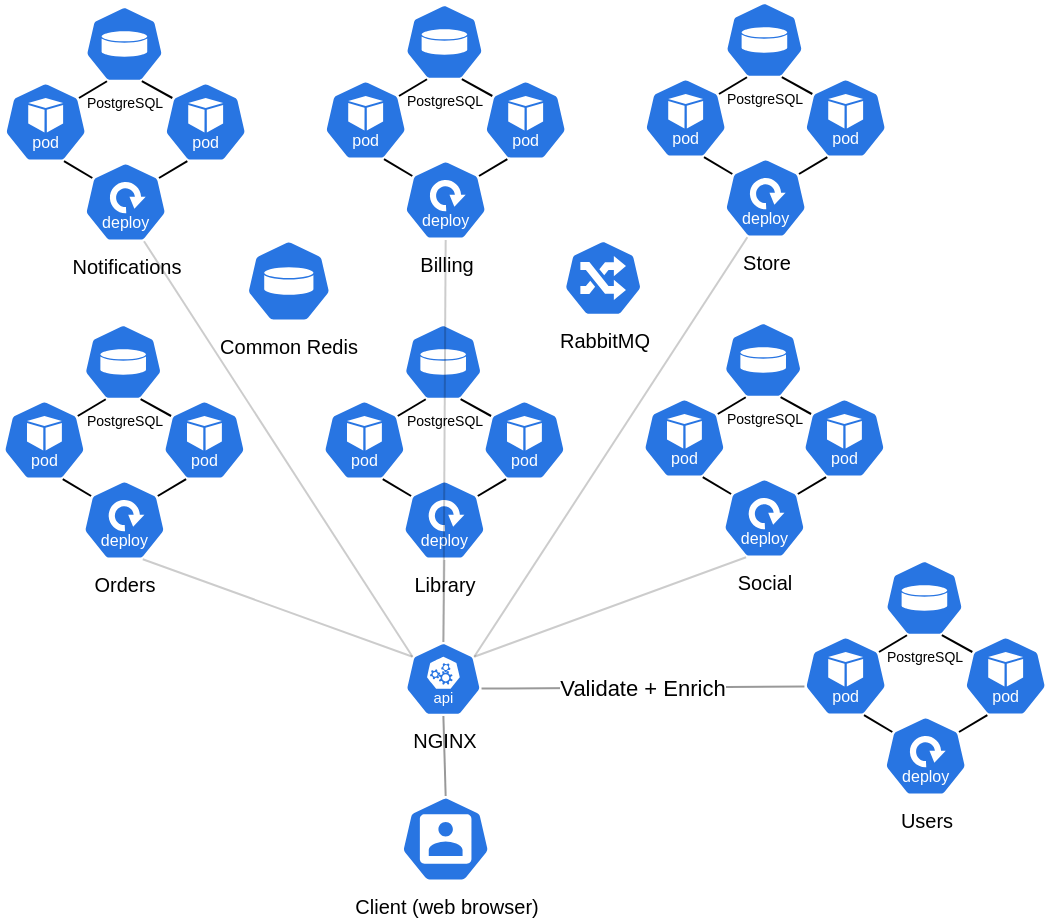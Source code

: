 <mxfile version="26.2.15">
  <diagram name="Page-1" id="XdLZLVG_TSDOhy-pS7y8">
    <mxGraphModel dx="920" dy="573" grid="1" gridSize="10" guides="1" tooltips="1" connect="1" arrows="1" fold="1" page="1" pageScale="1" pageWidth="850" pageHeight="1100" math="0" shadow="0">
      <root>
        <mxCell id="0" />
        <mxCell id="1" parent="0" />
        <mxCell id="DXQPKdHqUTOvbUS4N7-0-32" value="Notifications" style="aspect=fixed;sketch=0;html=1;dashed=0;whitespace=wrap;verticalLabelPosition=bottom;verticalAlign=top;fillColor=#2875E2;strokeColor=#ffffff;points=[[0.005,0.63,0],[0.1,0.2,0],[0.9,0.2,0],[0.5,0,0],[0.995,0.63,0],[0.72,0.99,0],[0.5,1,0],[0.28,0.99,0]];shape=mxgraph.kubernetes.icon2;kubernetesLabel=1;prIcon=deploy;fontSize=10;" vertex="1" parent="1">
          <mxGeometry x="200.0" y="120" width="41.67" height="40" as="geometry" />
        </mxCell>
        <mxCell id="DXQPKdHqUTOvbUS4N7-0-33" value="" style="aspect=fixed;sketch=0;html=1;dashed=0;whitespace=wrap;verticalLabelPosition=bottom;verticalAlign=top;fillColor=#2875E2;strokeColor=#ffffff;points=[[0.005,0.63,0],[0.1,0.2,0],[0.9,0.2,0],[0.5,0,0],[0.995,0.63,0],[0.72,0.99,0],[0.5,1,0],[0.28,0.99,0]];shape=mxgraph.kubernetes.icon2;kubernetesLabel=1;prIcon=pod" vertex="1" parent="1">
          <mxGeometry x="160" y="80" width="41.67" height="40" as="geometry" />
        </mxCell>
        <mxCell id="DXQPKdHqUTOvbUS4N7-0-34" value="" style="aspect=fixed;sketch=0;html=1;dashed=0;whitespace=wrap;verticalLabelPosition=bottom;verticalAlign=top;fillColor=#2875E2;strokeColor=#ffffff;points=[[0.005,0.63,0],[0.1,0.2,0],[0.9,0.2,0],[0.5,0,0],[0.995,0.63,0],[0.72,0.99,0],[0.5,1,0],[0.28,0.99,0]];shape=mxgraph.kubernetes.icon2;kubernetesLabel=1;prIcon=pod" vertex="1" parent="1">
          <mxGeometry x="240" y="80" width="41.67" height="40" as="geometry" />
        </mxCell>
        <mxCell id="DXQPKdHqUTOvbUS4N7-0-35" style="rounded=0;orthogonalLoop=1;jettySize=auto;html=1;exitX=0.9;exitY=0.2;exitDx=0;exitDy=0;exitPerimeter=0;entryX=0.28;entryY=0.99;entryDx=0;entryDy=0;entryPerimeter=0;strokeColor=default;endArrow=none;startFill=0;" edge="1" parent="1" source="DXQPKdHqUTOvbUS4N7-0-32" target="DXQPKdHqUTOvbUS4N7-0-34">
          <mxGeometry relative="1" as="geometry" />
        </mxCell>
        <mxCell id="DXQPKdHqUTOvbUS4N7-0-36" style="rounded=0;orthogonalLoop=1;jettySize=auto;html=1;exitX=0.1;exitY=0.2;exitDx=0;exitDy=0;exitPerimeter=0;entryX=0.72;entryY=0.99;entryDx=0;entryDy=0;entryPerimeter=0;endArrow=none;startFill=0;" edge="1" parent="1" source="DXQPKdHqUTOvbUS4N7-0-32" target="DXQPKdHqUTOvbUS4N7-0-33">
          <mxGeometry relative="1" as="geometry" />
        </mxCell>
        <mxCell id="DXQPKdHqUTOvbUS4N7-0-42" value="Common Redis" style="aspect=fixed;sketch=0;html=1;dashed=0;whitespace=wrap;verticalLabelPosition=bottom;verticalAlign=top;fillColor=#2875E2;strokeColor=#ffffff;points=[[0.005,0.63,0],[0.1,0.2,0],[0.9,0.2,0],[0.5,0,0],[0.995,0.63,0],[0.72,0.99,0],[0.5,1,0],[0.28,0.99,0]];shape=mxgraph.kubernetes.icon2;prIcon=pv;fontSize=10;" vertex="1" parent="1">
          <mxGeometry x="281.05" y="159" width="42.72" height="41" as="geometry" />
        </mxCell>
        <mxCell id="DXQPKdHqUTOvbUS4N7-0-43" value="PostgreSQL" style="aspect=fixed;sketch=0;html=1;dashed=0;whitespace=wrap;verticalLabelPosition=bottom;verticalAlign=top;fillColor=#2875E2;strokeColor=#ffffff;points=[[0.005,0.63,0],[0.1,0.2,0],[0.9,0.2,0],[0.5,0,0],[0.995,0.63,0],[0.72,0.99,0],[0.5,1,0],[0.28,0.99,0]];shape=mxgraph.kubernetes.icon2;prIcon=pv;fontSize=7;" vertex="1" parent="1">
          <mxGeometry x="200.42" y="42" width="39.58" height="38" as="geometry" />
        </mxCell>
        <mxCell id="DXQPKdHqUTOvbUS4N7-0-44" style="rounded=0;orthogonalLoop=1;jettySize=auto;html=1;exitX=0.1;exitY=0.2;exitDx=0;exitDy=0;exitPerimeter=0;entryX=0.72;entryY=0.99;entryDx=0;entryDy=0;entryPerimeter=0;endArrow=none;startFill=0;" edge="1" parent="1" source="DXQPKdHqUTOvbUS4N7-0-34" target="DXQPKdHqUTOvbUS4N7-0-43">
          <mxGeometry relative="1" as="geometry" />
        </mxCell>
        <mxCell id="DXQPKdHqUTOvbUS4N7-0-45" style="rounded=0;orthogonalLoop=1;jettySize=auto;html=1;exitX=0.9;exitY=0.2;exitDx=0;exitDy=0;exitPerimeter=0;entryX=0.28;entryY=0.99;entryDx=0;entryDy=0;entryPerimeter=0;endArrow=none;startFill=0;" edge="1" parent="1" source="DXQPKdHqUTOvbUS4N7-0-33" target="DXQPKdHqUTOvbUS4N7-0-43">
          <mxGeometry relative="1" as="geometry" />
        </mxCell>
        <mxCell id="DXQPKdHqUTOvbUS4N7-0-46" value="Billing" style="aspect=fixed;sketch=0;html=1;dashed=0;whitespace=wrap;verticalLabelPosition=bottom;verticalAlign=top;fillColor=#2875E2;strokeColor=#ffffff;points=[[0.005,0.63,0],[0.1,0.2,0],[0.9,0.2,0],[0.5,0,0],[0.995,0.63,0],[0.72,0.99,0],[0.5,1,0],[0.28,0.99,0]];shape=mxgraph.kubernetes.icon2;kubernetesLabel=1;prIcon=deploy;fontSize=10;" vertex="1" parent="1">
          <mxGeometry x="360" y="119" width="41.67" height="40" as="geometry" />
        </mxCell>
        <mxCell id="DXQPKdHqUTOvbUS4N7-0-47" value="" style="aspect=fixed;sketch=0;html=1;dashed=0;whitespace=wrap;verticalLabelPosition=bottom;verticalAlign=top;fillColor=#2875E2;strokeColor=#ffffff;points=[[0.005,0.63,0],[0.1,0.2,0],[0.9,0.2,0],[0.5,0,0],[0.995,0.63,0],[0.72,0.99,0],[0.5,1,0],[0.28,0.99,0]];shape=mxgraph.kubernetes.icon2;kubernetesLabel=1;prIcon=pod" vertex="1" parent="1">
          <mxGeometry x="320" y="79" width="41.67" height="40" as="geometry" />
        </mxCell>
        <mxCell id="DXQPKdHqUTOvbUS4N7-0-48" value="" style="aspect=fixed;sketch=0;html=1;dashed=0;whitespace=wrap;verticalLabelPosition=bottom;verticalAlign=top;fillColor=#2875E2;strokeColor=#ffffff;points=[[0.005,0.63,0],[0.1,0.2,0],[0.9,0.2,0],[0.5,0,0],[0.995,0.63,0],[0.72,0.99,0],[0.5,1,0],[0.28,0.99,0]];shape=mxgraph.kubernetes.icon2;kubernetesLabel=1;prIcon=pod" vertex="1" parent="1">
          <mxGeometry x="400" y="79" width="41.67" height="40" as="geometry" />
        </mxCell>
        <mxCell id="DXQPKdHqUTOvbUS4N7-0-49" style="rounded=0;orthogonalLoop=1;jettySize=auto;html=1;exitX=0.9;exitY=0.2;exitDx=0;exitDy=0;exitPerimeter=0;entryX=0.28;entryY=0.99;entryDx=0;entryDy=0;entryPerimeter=0;strokeColor=default;endArrow=none;startFill=0;" edge="1" parent="1" source="DXQPKdHqUTOvbUS4N7-0-46" target="DXQPKdHqUTOvbUS4N7-0-48">
          <mxGeometry relative="1" as="geometry" />
        </mxCell>
        <mxCell id="DXQPKdHqUTOvbUS4N7-0-50" style="rounded=0;orthogonalLoop=1;jettySize=auto;html=1;exitX=0.1;exitY=0.2;exitDx=0;exitDy=0;exitPerimeter=0;entryX=0.72;entryY=0.99;entryDx=0;entryDy=0;entryPerimeter=0;endArrow=none;startFill=0;" edge="1" parent="1" source="DXQPKdHqUTOvbUS4N7-0-46" target="DXQPKdHqUTOvbUS4N7-0-47">
          <mxGeometry relative="1" as="geometry" />
        </mxCell>
        <mxCell id="DXQPKdHqUTOvbUS4N7-0-51" value="PostgreSQL" style="aspect=fixed;sketch=0;html=1;dashed=0;whitespace=wrap;verticalLabelPosition=bottom;verticalAlign=top;fillColor=#2875E2;strokeColor=#ffffff;points=[[0.005,0.63,0],[0.1,0.2,0],[0.9,0.2,0],[0.5,0,0],[0.995,0.63,0],[0.72,0.99,0],[0.5,1,0],[0.28,0.99,0]];shape=mxgraph.kubernetes.icon2;prIcon=pv;fontSize=7;" vertex="1" parent="1">
          <mxGeometry x="360.42" y="41" width="39.58" height="38" as="geometry" />
        </mxCell>
        <mxCell id="DXQPKdHqUTOvbUS4N7-0-52" style="rounded=0;orthogonalLoop=1;jettySize=auto;html=1;exitX=0.1;exitY=0.2;exitDx=0;exitDy=0;exitPerimeter=0;entryX=0.72;entryY=0.99;entryDx=0;entryDy=0;entryPerimeter=0;endArrow=none;startFill=0;" edge="1" parent="1" source="DXQPKdHqUTOvbUS4N7-0-48" target="DXQPKdHqUTOvbUS4N7-0-51">
          <mxGeometry relative="1" as="geometry" />
        </mxCell>
        <mxCell id="DXQPKdHqUTOvbUS4N7-0-53" style="rounded=0;orthogonalLoop=1;jettySize=auto;html=1;exitX=0.9;exitY=0.2;exitDx=0;exitDy=0;exitPerimeter=0;entryX=0.28;entryY=0.99;entryDx=0;entryDy=0;entryPerimeter=0;endArrow=none;startFill=0;" edge="1" parent="1" source="DXQPKdHqUTOvbUS4N7-0-47" target="DXQPKdHqUTOvbUS4N7-0-51">
          <mxGeometry relative="1" as="geometry" />
        </mxCell>
        <mxCell id="DXQPKdHqUTOvbUS4N7-0-55" value="Store" style="aspect=fixed;sketch=0;html=1;dashed=0;whitespace=wrap;verticalLabelPosition=bottom;verticalAlign=top;fillColor=#2875E2;strokeColor=#ffffff;points=[[0.005,0.63,0],[0.1,0.2,0],[0.9,0.2,0],[0.5,0,0],[0.995,0.63,0],[0.72,0.99,0],[0.5,1,0],[0.28,0.99,0]];shape=mxgraph.kubernetes.icon2;kubernetesLabel=1;prIcon=deploy;fontSize=10;" vertex="1" parent="1">
          <mxGeometry x="520" y="118" width="41.67" height="40" as="geometry" />
        </mxCell>
        <mxCell id="DXQPKdHqUTOvbUS4N7-0-56" value="" style="aspect=fixed;sketch=0;html=1;dashed=0;whitespace=wrap;verticalLabelPosition=bottom;verticalAlign=top;fillColor=#2875E2;strokeColor=#ffffff;points=[[0.005,0.63,0],[0.1,0.2,0],[0.9,0.2,0],[0.5,0,0],[0.995,0.63,0],[0.72,0.99,0],[0.5,1,0],[0.28,0.99,0]];shape=mxgraph.kubernetes.icon2;kubernetesLabel=1;prIcon=pod" vertex="1" parent="1">
          <mxGeometry x="480" y="78" width="41.67" height="40" as="geometry" />
        </mxCell>
        <mxCell id="DXQPKdHqUTOvbUS4N7-0-57" value="" style="aspect=fixed;sketch=0;html=1;dashed=0;whitespace=wrap;verticalLabelPosition=bottom;verticalAlign=top;fillColor=#2875E2;strokeColor=#ffffff;points=[[0.005,0.63,0],[0.1,0.2,0],[0.9,0.2,0],[0.5,0,0],[0.995,0.63,0],[0.72,0.99,0],[0.5,1,0],[0.28,0.99,0]];shape=mxgraph.kubernetes.icon2;kubernetesLabel=1;prIcon=pod" vertex="1" parent="1">
          <mxGeometry x="560" y="78" width="41.67" height="40" as="geometry" />
        </mxCell>
        <mxCell id="DXQPKdHqUTOvbUS4N7-0-58" style="rounded=0;orthogonalLoop=1;jettySize=auto;html=1;exitX=0.9;exitY=0.2;exitDx=0;exitDy=0;exitPerimeter=0;entryX=0.28;entryY=0.99;entryDx=0;entryDy=0;entryPerimeter=0;strokeColor=default;endArrow=none;startFill=0;" edge="1" parent="1" source="DXQPKdHqUTOvbUS4N7-0-55" target="DXQPKdHqUTOvbUS4N7-0-57">
          <mxGeometry relative="1" as="geometry" />
        </mxCell>
        <mxCell id="DXQPKdHqUTOvbUS4N7-0-59" style="rounded=0;orthogonalLoop=1;jettySize=auto;html=1;exitX=0.1;exitY=0.2;exitDx=0;exitDy=0;exitPerimeter=0;entryX=0.72;entryY=0.99;entryDx=0;entryDy=0;entryPerimeter=0;endArrow=none;startFill=0;" edge="1" parent="1" source="DXQPKdHqUTOvbUS4N7-0-55" target="DXQPKdHqUTOvbUS4N7-0-56">
          <mxGeometry relative="1" as="geometry" />
        </mxCell>
        <mxCell id="DXQPKdHqUTOvbUS4N7-0-60" value="PostgreSQL" style="aspect=fixed;sketch=0;html=1;dashed=0;whitespace=wrap;verticalLabelPosition=bottom;verticalAlign=top;fillColor=#2875E2;strokeColor=#ffffff;points=[[0.005,0.63,0],[0.1,0.2,0],[0.9,0.2,0],[0.5,0,0],[0.995,0.63,0],[0.72,0.99,0],[0.5,1,0],[0.28,0.99,0]];shape=mxgraph.kubernetes.icon2;prIcon=pv;fontSize=7;" vertex="1" parent="1">
          <mxGeometry x="520.42" y="40" width="39.58" height="38" as="geometry" />
        </mxCell>
        <mxCell id="DXQPKdHqUTOvbUS4N7-0-61" style="rounded=0;orthogonalLoop=1;jettySize=auto;html=1;exitX=0.1;exitY=0.2;exitDx=0;exitDy=0;exitPerimeter=0;entryX=0.72;entryY=0.99;entryDx=0;entryDy=0;entryPerimeter=0;endArrow=none;startFill=0;" edge="1" parent="1" source="DXQPKdHqUTOvbUS4N7-0-57" target="DXQPKdHqUTOvbUS4N7-0-60">
          <mxGeometry relative="1" as="geometry" />
        </mxCell>
        <mxCell id="DXQPKdHqUTOvbUS4N7-0-62" style="rounded=0;orthogonalLoop=1;jettySize=auto;html=1;exitX=0.9;exitY=0.2;exitDx=0;exitDy=0;exitPerimeter=0;entryX=0.28;entryY=0.99;entryDx=0;entryDy=0;entryPerimeter=0;endArrow=none;startFill=0;" edge="1" parent="1" source="DXQPKdHqUTOvbUS4N7-0-56" target="DXQPKdHqUTOvbUS4N7-0-60">
          <mxGeometry relative="1" as="geometry" />
        </mxCell>
        <mxCell id="DXQPKdHqUTOvbUS4N7-0-63" value="Orders" style="aspect=fixed;sketch=0;html=1;dashed=0;whitespace=wrap;verticalLabelPosition=bottom;verticalAlign=top;fillColor=#2875E2;strokeColor=#ffffff;points=[[0.005,0.63,0],[0.1,0.2,0],[0.9,0.2,0],[0.5,0,0],[0.995,0.63,0],[0.72,0.99,0],[0.5,1,0],[0.28,0.99,0]];shape=mxgraph.kubernetes.icon2;kubernetesLabel=1;prIcon=deploy;fontSize=10;" vertex="1" parent="1">
          <mxGeometry x="199.38" y="279" width="41.67" height="40" as="geometry" />
        </mxCell>
        <mxCell id="DXQPKdHqUTOvbUS4N7-0-64" value="" style="aspect=fixed;sketch=0;html=1;dashed=0;whitespace=wrap;verticalLabelPosition=bottom;verticalAlign=top;fillColor=#2875E2;strokeColor=#ffffff;points=[[0.005,0.63,0],[0.1,0.2,0],[0.9,0.2,0],[0.5,0,0],[0.995,0.63,0],[0.72,0.99,0],[0.5,1,0],[0.28,0.99,0]];shape=mxgraph.kubernetes.icon2;kubernetesLabel=1;prIcon=pod" vertex="1" parent="1">
          <mxGeometry x="159.38" y="239" width="41.67" height="40" as="geometry" />
        </mxCell>
        <mxCell id="DXQPKdHqUTOvbUS4N7-0-65" value="" style="aspect=fixed;sketch=0;html=1;dashed=0;whitespace=wrap;verticalLabelPosition=bottom;verticalAlign=top;fillColor=#2875E2;strokeColor=#ffffff;points=[[0.005,0.63,0],[0.1,0.2,0],[0.9,0.2,0],[0.5,0,0],[0.995,0.63,0],[0.72,0.99,0],[0.5,1,0],[0.28,0.99,0]];shape=mxgraph.kubernetes.icon2;kubernetesLabel=1;prIcon=pod" vertex="1" parent="1">
          <mxGeometry x="239.38" y="239" width="41.67" height="40" as="geometry" />
        </mxCell>
        <mxCell id="DXQPKdHqUTOvbUS4N7-0-66" style="rounded=0;orthogonalLoop=1;jettySize=auto;html=1;exitX=0.9;exitY=0.2;exitDx=0;exitDy=0;exitPerimeter=0;entryX=0.28;entryY=0.99;entryDx=0;entryDy=0;entryPerimeter=0;strokeColor=default;endArrow=none;startFill=0;" edge="1" parent="1" source="DXQPKdHqUTOvbUS4N7-0-63" target="DXQPKdHqUTOvbUS4N7-0-65">
          <mxGeometry relative="1" as="geometry" />
        </mxCell>
        <mxCell id="DXQPKdHqUTOvbUS4N7-0-67" style="rounded=0;orthogonalLoop=1;jettySize=auto;html=1;exitX=0.1;exitY=0.2;exitDx=0;exitDy=0;exitPerimeter=0;entryX=0.72;entryY=0.99;entryDx=0;entryDy=0;entryPerimeter=0;endArrow=none;startFill=0;" edge="1" parent="1" source="DXQPKdHqUTOvbUS4N7-0-63" target="DXQPKdHqUTOvbUS4N7-0-64">
          <mxGeometry relative="1" as="geometry" />
        </mxCell>
        <mxCell id="DXQPKdHqUTOvbUS4N7-0-68" value="PostgreSQL" style="aspect=fixed;sketch=0;html=1;dashed=0;whitespace=wrap;verticalLabelPosition=bottom;verticalAlign=top;fillColor=#2875E2;strokeColor=#ffffff;points=[[0.005,0.63,0],[0.1,0.2,0],[0.9,0.2,0],[0.5,0,0],[0.995,0.63,0],[0.72,0.99,0],[0.5,1,0],[0.28,0.99,0]];shape=mxgraph.kubernetes.icon2;prIcon=pv;fontSize=7;" vertex="1" parent="1">
          <mxGeometry x="199.8" y="201" width="39.58" height="38" as="geometry" />
        </mxCell>
        <mxCell id="DXQPKdHqUTOvbUS4N7-0-69" style="rounded=0;orthogonalLoop=1;jettySize=auto;html=1;exitX=0.1;exitY=0.2;exitDx=0;exitDy=0;exitPerimeter=0;entryX=0.72;entryY=0.99;entryDx=0;entryDy=0;entryPerimeter=0;endArrow=none;startFill=0;" edge="1" parent="1" source="DXQPKdHqUTOvbUS4N7-0-65" target="DXQPKdHqUTOvbUS4N7-0-68">
          <mxGeometry relative="1" as="geometry" />
        </mxCell>
        <mxCell id="DXQPKdHqUTOvbUS4N7-0-70" style="rounded=0;orthogonalLoop=1;jettySize=auto;html=1;exitX=0.9;exitY=0.2;exitDx=0;exitDy=0;exitPerimeter=0;entryX=0.28;entryY=0.99;entryDx=0;entryDy=0;entryPerimeter=0;endArrow=none;startFill=0;" edge="1" parent="1" source="DXQPKdHqUTOvbUS4N7-0-64" target="DXQPKdHqUTOvbUS4N7-0-68">
          <mxGeometry relative="1" as="geometry" />
        </mxCell>
        <mxCell id="DXQPKdHqUTOvbUS4N7-0-71" value="Library" style="aspect=fixed;sketch=0;html=1;dashed=0;whitespace=wrap;verticalLabelPosition=bottom;verticalAlign=top;fillColor=#2875E2;strokeColor=#ffffff;points=[[0.005,0.63,0],[0.1,0.2,0],[0.9,0.2,0],[0.5,0,0],[0.995,0.63,0],[0.72,0.99,0],[0.5,1,0],[0.28,0.99,0]];shape=mxgraph.kubernetes.icon2;kubernetesLabel=1;prIcon=deploy;fontSize=10;" vertex="1" parent="1">
          <mxGeometry x="359.38" y="279" width="41.67" height="40" as="geometry" />
        </mxCell>
        <mxCell id="DXQPKdHqUTOvbUS4N7-0-72" value="" style="aspect=fixed;sketch=0;html=1;dashed=0;whitespace=wrap;verticalLabelPosition=bottom;verticalAlign=top;fillColor=#2875E2;strokeColor=#ffffff;points=[[0.005,0.63,0],[0.1,0.2,0],[0.9,0.2,0],[0.5,0,0],[0.995,0.63,0],[0.72,0.99,0],[0.5,1,0],[0.28,0.99,0]];shape=mxgraph.kubernetes.icon2;kubernetesLabel=1;prIcon=pod" vertex="1" parent="1">
          <mxGeometry x="319.38" y="239" width="41.67" height="40" as="geometry" />
        </mxCell>
        <mxCell id="DXQPKdHqUTOvbUS4N7-0-73" value="" style="aspect=fixed;sketch=0;html=1;dashed=0;whitespace=wrap;verticalLabelPosition=bottom;verticalAlign=top;fillColor=#2875E2;strokeColor=#ffffff;points=[[0.005,0.63,0],[0.1,0.2,0],[0.9,0.2,0],[0.5,0,0],[0.995,0.63,0],[0.72,0.99,0],[0.5,1,0],[0.28,0.99,0]];shape=mxgraph.kubernetes.icon2;kubernetesLabel=1;prIcon=pod" vertex="1" parent="1">
          <mxGeometry x="399.38" y="239" width="41.67" height="40" as="geometry" />
        </mxCell>
        <mxCell id="DXQPKdHqUTOvbUS4N7-0-74" style="rounded=0;orthogonalLoop=1;jettySize=auto;html=1;exitX=0.9;exitY=0.2;exitDx=0;exitDy=0;exitPerimeter=0;entryX=0.28;entryY=0.99;entryDx=0;entryDy=0;entryPerimeter=0;strokeColor=default;endArrow=none;startFill=0;" edge="1" parent="1" source="DXQPKdHqUTOvbUS4N7-0-71" target="DXQPKdHqUTOvbUS4N7-0-73">
          <mxGeometry relative="1" as="geometry" />
        </mxCell>
        <mxCell id="DXQPKdHqUTOvbUS4N7-0-75" style="rounded=0;orthogonalLoop=1;jettySize=auto;html=1;exitX=0.1;exitY=0.2;exitDx=0;exitDy=0;exitPerimeter=0;entryX=0.72;entryY=0.99;entryDx=0;entryDy=0;entryPerimeter=0;endArrow=none;startFill=0;" edge="1" parent="1" source="DXQPKdHqUTOvbUS4N7-0-71" target="DXQPKdHqUTOvbUS4N7-0-72">
          <mxGeometry relative="1" as="geometry" />
        </mxCell>
        <mxCell id="DXQPKdHqUTOvbUS4N7-0-76" value="PostgreSQL" style="aspect=fixed;sketch=0;html=1;dashed=0;whitespace=wrap;verticalLabelPosition=bottom;verticalAlign=top;fillColor=#2875E2;strokeColor=#ffffff;points=[[0.005,0.63,0],[0.1,0.2,0],[0.9,0.2,0],[0.5,0,0],[0.995,0.63,0],[0.72,0.99,0],[0.5,1,0],[0.28,0.99,0]];shape=mxgraph.kubernetes.icon2;prIcon=pv;fontSize=7;" vertex="1" parent="1">
          <mxGeometry x="359.8" y="201" width="39.58" height="38" as="geometry" />
        </mxCell>
        <mxCell id="DXQPKdHqUTOvbUS4N7-0-77" style="rounded=0;orthogonalLoop=1;jettySize=auto;html=1;exitX=0.1;exitY=0.2;exitDx=0;exitDy=0;exitPerimeter=0;entryX=0.72;entryY=0.99;entryDx=0;entryDy=0;entryPerimeter=0;endArrow=none;startFill=0;" edge="1" parent="1" source="DXQPKdHqUTOvbUS4N7-0-73" target="DXQPKdHqUTOvbUS4N7-0-76">
          <mxGeometry relative="1" as="geometry" />
        </mxCell>
        <mxCell id="DXQPKdHqUTOvbUS4N7-0-78" style="rounded=0;orthogonalLoop=1;jettySize=auto;html=1;exitX=0.9;exitY=0.2;exitDx=0;exitDy=0;exitPerimeter=0;entryX=0.28;entryY=0.99;entryDx=0;entryDy=0;entryPerimeter=0;endArrow=none;startFill=0;" edge="1" parent="1" source="DXQPKdHqUTOvbUS4N7-0-72" target="DXQPKdHqUTOvbUS4N7-0-76">
          <mxGeometry relative="1" as="geometry" />
        </mxCell>
        <mxCell id="DXQPKdHqUTOvbUS4N7-0-79" value="Social" style="aspect=fixed;sketch=0;html=1;dashed=0;whitespace=wrap;verticalLabelPosition=bottom;verticalAlign=top;fillColor=#2875E2;strokeColor=#ffffff;points=[[0.005,0.63,0],[0.1,0.2,0],[0.9,0.2,0],[0.5,0,0],[0.995,0.63,0],[0.72,0.99,0],[0.5,1,0],[0.28,0.99,0]];shape=mxgraph.kubernetes.icon2;kubernetesLabel=1;prIcon=deploy;fontSize=10;" vertex="1" parent="1">
          <mxGeometry x="519.38" y="278" width="41.67" height="40" as="geometry" />
        </mxCell>
        <mxCell id="DXQPKdHqUTOvbUS4N7-0-80" value="" style="aspect=fixed;sketch=0;html=1;dashed=0;whitespace=wrap;verticalLabelPosition=bottom;verticalAlign=top;fillColor=#2875E2;strokeColor=#ffffff;points=[[0.005,0.63,0],[0.1,0.2,0],[0.9,0.2,0],[0.5,0,0],[0.995,0.63,0],[0.72,0.99,0],[0.5,1,0],[0.28,0.99,0]];shape=mxgraph.kubernetes.icon2;kubernetesLabel=1;prIcon=pod" vertex="1" parent="1">
          <mxGeometry x="479.38" y="238" width="41.67" height="40" as="geometry" />
        </mxCell>
        <mxCell id="DXQPKdHqUTOvbUS4N7-0-81" value="" style="aspect=fixed;sketch=0;html=1;dashed=0;whitespace=wrap;verticalLabelPosition=bottom;verticalAlign=top;fillColor=#2875E2;strokeColor=#ffffff;points=[[0.005,0.63,0],[0.1,0.2,0],[0.9,0.2,0],[0.5,0,0],[0.995,0.63,0],[0.72,0.99,0],[0.5,1,0],[0.28,0.99,0]];shape=mxgraph.kubernetes.icon2;kubernetesLabel=1;prIcon=pod" vertex="1" parent="1">
          <mxGeometry x="559.38" y="238" width="41.67" height="40" as="geometry" />
        </mxCell>
        <mxCell id="DXQPKdHqUTOvbUS4N7-0-82" style="rounded=0;orthogonalLoop=1;jettySize=auto;html=1;exitX=0.9;exitY=0.2;exitDx=0;exitDy=0;exitPerimeter=0;entryX=0.28;entryY=0.99;entryDx=0;entryDy=0;entryPerimeter=0;strokeColor=default;endArrow=none;startFill=0;" edge="1" parent="1" source="DXQPKdHqUTOvbUS4N7-0-79" target="DXQPKdHqUTOvbUS4N7-0-81">
          <mxGeometry relative="1" as="geometry" />
        </mxCell>
        <mxCell id="DXQPKdHqUTOvbUS4N7-0-83" style="rounded=0;orthogonalLoop=1;jettySize=auto;html=1;exitX=0.1;exitY=0.2;exitDx=0;exitDy=0;exitPerimeter=0;entryX=0.72;entryY=0.99;entryDx=0;entryDy=0;entryPerimeter=0;endArrow=none;startFill=0;" edge="1" parent="1" source="DXQPKdHqUTOvbUS4N7-0-79" target="DXQPKdHqUTOvbUS4N7-0-80">
          <mxGeometry relative="1" as="geometry" />
        </mxCell>
        <mxCell id="DXQPKdHqUTOvbUS4N7-0-84" value="PostgreSQL" style="aspect=fixed;sketch=0;html=1;dashed=0;whitespace=wrap;verticalLabelPosition=bottom;verticalAlign=top;fillColor=#2875E2;strokeColor=#ffffff;points=[[0.005,0.63,0],[0.1,0.2,0],[0.9,0.2,0],[0.5,0,0],[0.995,0.63,0],[0.72,0.99,0],[0.5,1,0],[0.28,0.99,0]];shape=mxgraph.kubernetes.icon2;prIcon=pv;fontSize=7;" vertex="1" parent="1">
          <mxGeometry x="519.8" y="200" width="39.58" height="38" as="geometry" />
        </mxCell>
        <mxCell id="DXQPKdHqUTOvbUS4N7-0-85" style="rounded=0;orthogonalLoop=1;jettySize=auto;html=1;exitX=0.1;exitY=0.2;exitDx=0;exitDy=0;exitPerimeter=0;entryX=0.72;entryY=0.99;entryDx=0;entryDy=0;entryPerimeter=0;endArrow=none;startFill=0;" edge="1" parent="1" source="DXQPKdHqUTOvbUS4N7-0-81" target="DXQPKdHqUTOvbUS4N7-0-84">
          <mxGeometry relative="1" as="geometry" />
        </mxCell>
        <mxCell id="DXQPKdHqUTOvbUS4N7-0-86" style="rounded=0;orthogonalLoop=1;jettySize=auto;html=1;exitX=0.9;exitY=0.2;exitDx=0;exitDy=0;exitPerimeter=0;entryX=0.28;entryY=0.99;entryDx=0;entryDy=0;entryPerimeter=0;endArrow=none;startFill=0;" edge="1" parent="1" source="DXQPKdHqUTOvbUS4N7-0-80" target="DXQPKdHqUTOvbUS4N7-0-84">
          <mxGeometry relative="1" as="geometry" />
        </mxCell>
        <mxCell id="DXQPKdHqUTOvbUS4N7-0-95" value="Users" style="aspect=fixed;sketch=0;html=1;dashed=0;whitespace=wrap;verticalLabelPosition=bottom;verticalAlign=top;fillColor=#2875E2;strokeColor=#ffffff;points=[[0.005,0.63,0],[0.1,0.2,0],[0.9,0.2,0],[0.5,0,0],[0.995,0.63,0],[0.72,0.99,0],[0.5,1,0],[0.28,0.99,0]];shape=mxgraph.kubernetes.icon2;kubernetesLabel=1;prIcon=deploy;fontSize=10;" vertex="1" parent="1">
          <mxGeometry x="600" y="397" width="41.67" height="40" as="geometry" />
        </mxCell>
        <mxCell id="DXQPKdHqUTOvbUS4N7-0-96" value="" style="aspect=fixed;sketch=0;html=1;dashed=0;whitespace=wrap;verticalLabelPosition=bottom;verticalAlign=top;fillColor=#2875E2;strokeColor=#ffffff;points=[[0.005,0.63,0],[0.1,0.2,0],[0.9,0.2,0],[0.5,0,0],[0.995,0.63,0],[0.72,0.99,0],[0.5,1,0],[0.28,0.99,0]];shape=mxgraph.kubernetes.icon2;kubernetesLabel=1;prIcon=pod" vertex="1" parent="1">
          <mxGeometry x="560" y="357" width="41.67" height="40" as="geometry" />
        </mxCell>
        <mxCell id="DXQPKdHqUTOvbUS4N7-0-97" value="" style="aspect=fixed;sketch=0;html=1;dashed=0;whitespace=wrap;verticalLabelPosition=bottom;verticalAlign=top;fillColor=#2875E2;strokeColor=#ffffff;points=[[0.005,0.63,0],[0.1,0.2,0],[0.9,0.2,0],[0.5,0,0],[0.995,0.63,0],[0.72,0.99,0],[0.5,1,0],[0.28,0.99,0]];shape=mxgraph.kubernetes.icon2;kubernetesLabel=1;prIcon=pod" vertex="1" parent="1">
          <mxGeometry x="640" y="357" width="41.67" height="40" as="geometry" />
        </mxCell>
        <mxCell id="DXQPKdHqUTOvbUS4N7-0-98" style="rounded=0;orthogonalLoop=1;jettySize=auto;html=1;exitX=0.9;exitY=0.2;exitDx=0;exitDy=0;exitPerimeter=0;entryX=0.28;entryY=0.99;entryDx=0;entryDy=0;entryPerimeter=0;strokeColor=default;endArrow=none;startFill=0;" edge="1" parent="1" source="DXQPKdHqUTOvbUS4N7-0-95" target="DXQPKdHqUTOvbUS4N7-0-97">
          <mxGeometry relative="1" as="geometry" />
        </mxCell>
        <mxCell id="DXQPKdHqUTOvbUS4N7-0-99" style="rounded=0;orthogonalLoop=1;jettySize=auto;html=1;exitX=0.1;exitY=0.2;exitDx=0;exitDy=0;exitPerimeter=0;entryX=0.72;entryY=0.99;entryDx=0;entryDy=0;entryPerimeter=0;endArrow=none;startFill=0;" edge="1" parent="1" source="DXQPKdHqUTOvbUS4N7-0-95" target="DXQPKdHqUTOvbUS4N7-0-96">
          <mxGeometry relative="1" as="geometry" />
        </mxCell>
        <mxCell id="DXQPKdHqUTOvbUS4N7-0-100" value="PostgreSQL" style="aspect=fixed;sketch=0;html=1;dashed=0;whitespace=wrap;verticalLabelPosition=bottom;verticalAlign=top;fillColor=#2875E2;strokeColor=#ffffff;points=[[0.005,0.63,0],[0.1,0.2,0],[0.9,0.2,0],[0.5,0,0],[0.995,0.63,0],[0.72,0.99,0],[0.5,1,0],[0.28,0.99,0]];shape=mxgraph.kubernetes.icon2;prIcon=pv;fontSize=7;" vertex="1" parent="1">
          <mxGeometry x="600.42" y="319" width="39.58" height="38" as="geometry" />
        </mxCell>
        <mxCell id="DXQPKdHqUTOvbUS4N7-0-101" style="rounded=0;orthogonalLoop=1;jettySize=auto;html=1;exitX=0.1;exitY=0.2;exitDx=0;exitDy=0;exitPerimeter=0;entryX=0.72;entryY=0.99;entryDx=0;entryDy=0;entryPerimeter=0;endArrow=none;startFill=0;" edge="1" parent="1" source="DXQPKdHqUTOvbUS4N7-0-97" target="DXQPKdHqUTOvbUS4N7-0-100">
          <mxGeometry relative="1" as="geometry" />
        </mxCell>
        <mxCell id="DXQPKdHqUTOvbUS4N7-0-102" style="rounded=0;orthogonalLoop=1;jettySize=auto;html=1;exitX=0.9;exitY=0.2;exitDx=0;exitDy=0;exitPerimeter=0;entryX=0.28;entryY=0.99;entryDx=0;entryDy=0;entryPerimeter=0;endArrow=none;startFill=0;" edge="1" parent="1" source="DXQPKdHqUTOvbUS4N7-0-96" target="DXQPKdHqUTOvbUS4N7-0-100">
          <mxGeometry relative="1" as="geometry" />
        </mxCell>
        <mxCell id="DXQPKdHqUTOvbUS4N7-0-103" value="RabbitMQ" style="aspect=fixed;sketch=0;html=1;dashed=0;whitespace=wrap;verticalLabelPosition=bottom;verticalAlign=top;fillColor=#2875E2;strokeColor=#ffffff;points=[[0.005,0.63,0],[0.1,0.2,0],[0.9,0.2,0],[0.5,0,0],[0.995,0.63,0],[0.72,0.99,0],[0.5,1,0],[0.28,0.99,0]];shape=mxgraph.kubernetes.icon2;prIcon=ing;fontSize=10;" vertex="1" parent="1">
          <mxGeometry x="439.8" y="159" width="39.58" height="38" as="geometry" />
        </mxCell>
        <mxCell id="DXQPKdHqUTOvbUS4N7-0-104" value="Client (web browser)" style="aspect=fixed;sketch=0;html=1;dashed=0;whitespace=wrap;verticalLabelPosition=bottom;verticalAlign=top;fillColor=#2875E2;strokeColor=#ffffff;points=[[0.005,0.63,0],[0.1,0.2,0],[0.9,0.2,0],[0.5,0,0],[0.995,0.63,0],[0.72,0.99,0],[0.5,1,0],[0.28,0.99,0]];shape=mxgraph.kubernetes.icon2;prIcon=user;fontSize=10;" vertex="1" parent="1">
          <mxGeometry x="358.43" y="437" width="44.8" height="43" as="geometry" />
        </mxCell>
        <mxCell id="DXQPKdHqUTOvbUS4N7-0-105" value="NGINX" style="aspect=fixed;sketch=0;html=1;dashed=0;whitespace=wrap;verticalLabelPosition=bottom;verticalAlign=top;fillColor=#2875E2;strokeColor=#ffffff;points=[[0.005,0.63,0],[0.1,0.2,0],[0.9,0.2,0],[0.5,0,0],[0.995,0.63,0],[0.72,0.99,0],[0.5,1,0],[0.28,0.99,0]];shape=mxgraph.kubernetes.icon2;kubernetesLabel=1;prIcon=api;fontSize=10;" vertex="1" parent="1">
          <mxGeometry x="360.42" y="360" width="38.54" height="37" as="geometry" />
        </mxCell>
        <mxCell id="DXQPKdHqUTOvbUS4N7-0-106" style="rounded=0;orthogonalLoop=1;jettySize=auto;html=1;exitX=0.72;exitY=0.99;exitDx=0;exitDy=0;exitPerimeter=0;entryX=0.1;entryY=0.2;entryDx=0;entryDy=0;entryPerimeter=0;endArrow=none;startFill=0;opacity=20;" edge="1" parent="1" source="DXQPKdHqUTOvbUS4N7-0-63" target="DXQPKdHqUTOvbUS4N7-0-105">
          <mxGeometry relative="1" as="geometry" />
        </mxCell>
        <mxCell id="DXQPKdHqUTOvbUS4N7-0-107" style="rounded=0;orthogonalLoop=1;jettySize=auto;html=1;exitX=0.5;exitY=1;exitDx=0;exitDy=0;exitPerimeter=0;entryX=0.5;entryY=0;entryDx=0;entryDy=0;entryPerimeter=0;endArrow=none;startFill=0;opacity=20;" edge="1" parent="1" source="DXQPKdHqUTOvbUS4N7-0-71" target="DXQPKdHqUTOvbUS4N7-0-105">
          <mxGeometry relative="1" as="geometry" />
        </mxCell>
        <mxCell id="DXQPKdHqUTOvbUS4N7-0-108" style="rounded=0;orthogonalLoop=1;jettySize=auto;html=1;exitX=0.28;exitY=0.99;exitDx=0;exitDy=0;exitPerimeter=0;entryX=0.9;entryY=0.2;entryDx=0;entryDy=0;entryPerimeter=0;endArrow=none;startFill=0;opacity=20;" edge="1" parent="1" source="DXQPKdHqUTOvbUS4N7-0-79" target="DXQPKdHqUTOvbUS4N7-0-105">
          <mxGeometry relative="1" as="geometry" />
        </mxCell>
        <mxCell id="DXQPKdHqUTOvbUS4N7-0-109" style="rounded=0;orthogonalLoop=1;jettySize=auto;html=1;exitX=0.72;exitY=0.99;exitDx=0;exitDy=0;exitPerimeter=0;entryX=0.1;entryY=0.2;entryDx=0;entryDy=0;entryPerimeter=0;endArrow=none;startFill=0;opacity=20;" edge="1" parent="1" source="DXQPKdHqUTOvbUS4N7-0-32" target="DXQPKdHqUTOvbUS4N7-0-105">
          <mxGeometry relative="1" as="geometry" />
        </mxCell>
        <mxCell id="DXQPKdHqUTOvbUS4N7-0-110" style="rounded=0;orthogonalLoop=1;jettySize=auto;html=1;exitX=0.5;exitY=1;exitDx=0;exitDy=0;exitPerimeter=0;entryX=0.5;entryY=0;entryDx=0;entryDy=0;entryPerimeter=0;endArrow=none;startFill=0;opacity=20;" edge="1" parent="1" source="DXQPKdHqUTOvbUS4N7-0-46" target="DXQPKdHqUTOvbUS4N7-0-105">
          <mxGeometry relative="1" as="geometry" />
        </mxCell>
        <mxCell id="DXQPKdHqUTOvbUS4N7-0-111" style="rounded=0;orthogonalLoop=1;jettySize=auto;html=1;exitX=0.28;exitY=0.99;exitDx=0;exitDy=0;exitPerimeter=0;entryX=0.9;entryY=0.2;entryDx=0;entryDy=0;entryPerimeter=0;endArrow=none;startFill=0;opacity=20;" edge="1" parent="1" source="DXQPKdHqUTOvbUS4N7-0-55" target="DXQPKdHqUTOvbUS4N7-0-105">
          <mxGeometry relative="1" as="geometry" />
        </mxCell>
        <mxCell id="DXQPKdHqUTOvbUS4N7-0-112" value="Validate + Enrich" style="rounded=0;orthogonalLoop=1;jettySize=auto;html=1;exitX=0.995;exitY=0.63;exitDx=0;exitDy=0;exitPerimeter=0;entryX=0.005;entryY=0.63;entryDx=0;entryDy=0;entryPerimeter=0;endArrow=none;startFill=0;opacity=40;" edge="1" parent="1" source="DXQPKdHqUTOvbUS4N7-0-105" target="DXQPKdHqUTOvbUS4N7-0-96">
          <mxGeometry relative="1" as="geometry" />
        </mxCell>
        <mxCell id="DXQPKdHqUTOvbUS4N7-0-113" style="rounded=0;orthogonalLoop=1;jettySize=auto;html=1;exitX=0.5;exitY=1;exitDx=0;exitDy=0;exitPerimeter=0;entryX=0.5;entryY=0;entryDx=0;entryDy=0;entryPerimeter=0;endArrow=none;startFill=0;opacity=40;" edge="1" parent="1" source="DXQPKdHqUTOvbUS4N7-0-105" target="DXQPKdHqUTOvbUS4N7-0-104">
          <mxGeometry relative="1" as="geometry" />
        </mxCell>
      </root>
    </mxGraphModel>
  </diagram>
</mxfile>
